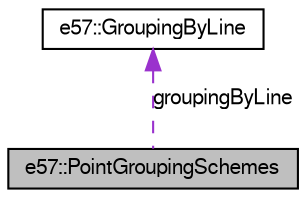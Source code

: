 digraph G
{
  bgcolor="transparent";
  edge [fontname="FreeSans",fontsize=10,labelfontname="FreeSans",labelfontsize=10];
  node [fontname="FreeSans",fontsize=10,shape=record];
  Node1 [label="e57::PointGroupingSchemes",height=0.2,width=0.4,color="black", fillcolor="grey75", style="filled" fontcolor="black"];
  Node2 -> Node1 [dir=back,color="darkorchid3",fontsize=10,style="dashed",label="groupingByLine",fontname="FreeSans"];
  Node2 [label="e57::GroupingByLine",height=0.2,width=0.4,color="black",URL="$classe57_1_1_grouping_by_line.html",tooltip="The e57::GroupingByLine is a structure that stores a set of point groups organized..."];
}
